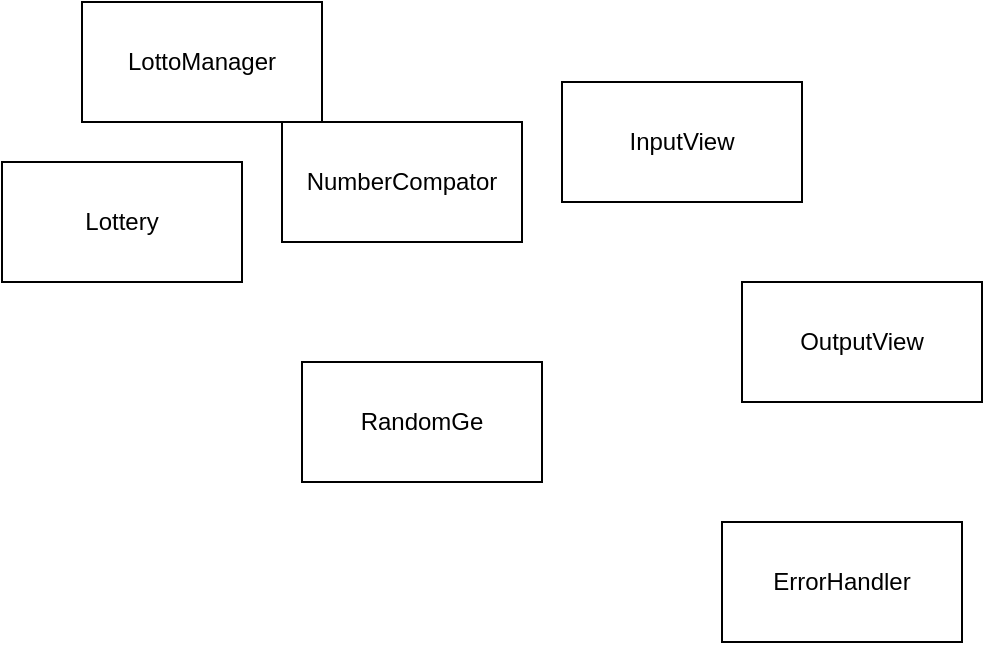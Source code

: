 <mxfile version="22.0.8" type="device">
  <diagram name="페이지-1" id="TBNrfgflGfDQve4WBCoR">
    <mxGraphModel dx="1026" dy="573" grid="1" gridSize="10" guides="1" tooltips="1" connect="1" arrows="1" fold="1" page="1" pageScale="1" pageWidth="827" pageHeight="1169" math="0" shadow="0">
      <root>
        <mxCell id="0" />
        <mxCell id="1" parent="0" />
        <mxCell id="_RICfVMAinsPeG2QizOk-1" value="LottoManager" style="whiteSpace=wrap;html=1;" vertex="1" parent="1">
          <mxGeometry x="260" y="10" width="120" height="60" as="geometry" />
        </mxCell>
        <mxCell id="_RICfVMAinsPeG2QizOk-2" value="Lottery" style="whiteSpace=wrap;html=1;" vertex="1" parent="1">
          <mxGeometry x="220" y="90" width="120" height="60" as="geometry" />
        </mxCell>
        <mxCell id="_RICfVMAinsPeG2QizOk-3" value="NumberCompator" style="whiteSpace=wrap;html=1;" vertex="1" parent="1">
          <mxGeometry x="360" y="70" width="120" height="60" as="geometry" />
        </mxCell>
        <mxCell id="_RICfVMAinsPeG2QizOk-4" value="RandomGe" style="whiteSpace=wrap;html=1;" vertex="1" parent="1">
          <mxGeometry x="370" y="190" width="120" height="60" as="geometry" />
        </mxCell>
        <mxCell id="_RICfVMAinsPeG2QizOk-5" value="InputView" style="whiteSpace=wrap;html=1;" vertex="1" parent="1">
          <mxGeometry x="500" y="50" width="120" height="60" as="geometry" />
        </mxCell>
        <mxCell id="_RICfVMAinsPeG2QizOk-6" value="OutputView" style="whiteSpace=wrap;html=1;" vertex="1" parent="1">
          <mxGeometry x="590" y="150" width="120" height="60" as="geometry" />
        </mxCell>
        <mxCell id="_RICfVMAinsPeG2QizOk-7" value="ErrorHandler" style="whiteSpace=wrap;html=1;" vertex="1" parent="1">
          <mxGeometry x="580" y="270" width="120" height="60" as="geometry" />
        </mxCell>
      </root>
    </mxGraphModel>
  </diagram>
</mxfile>
